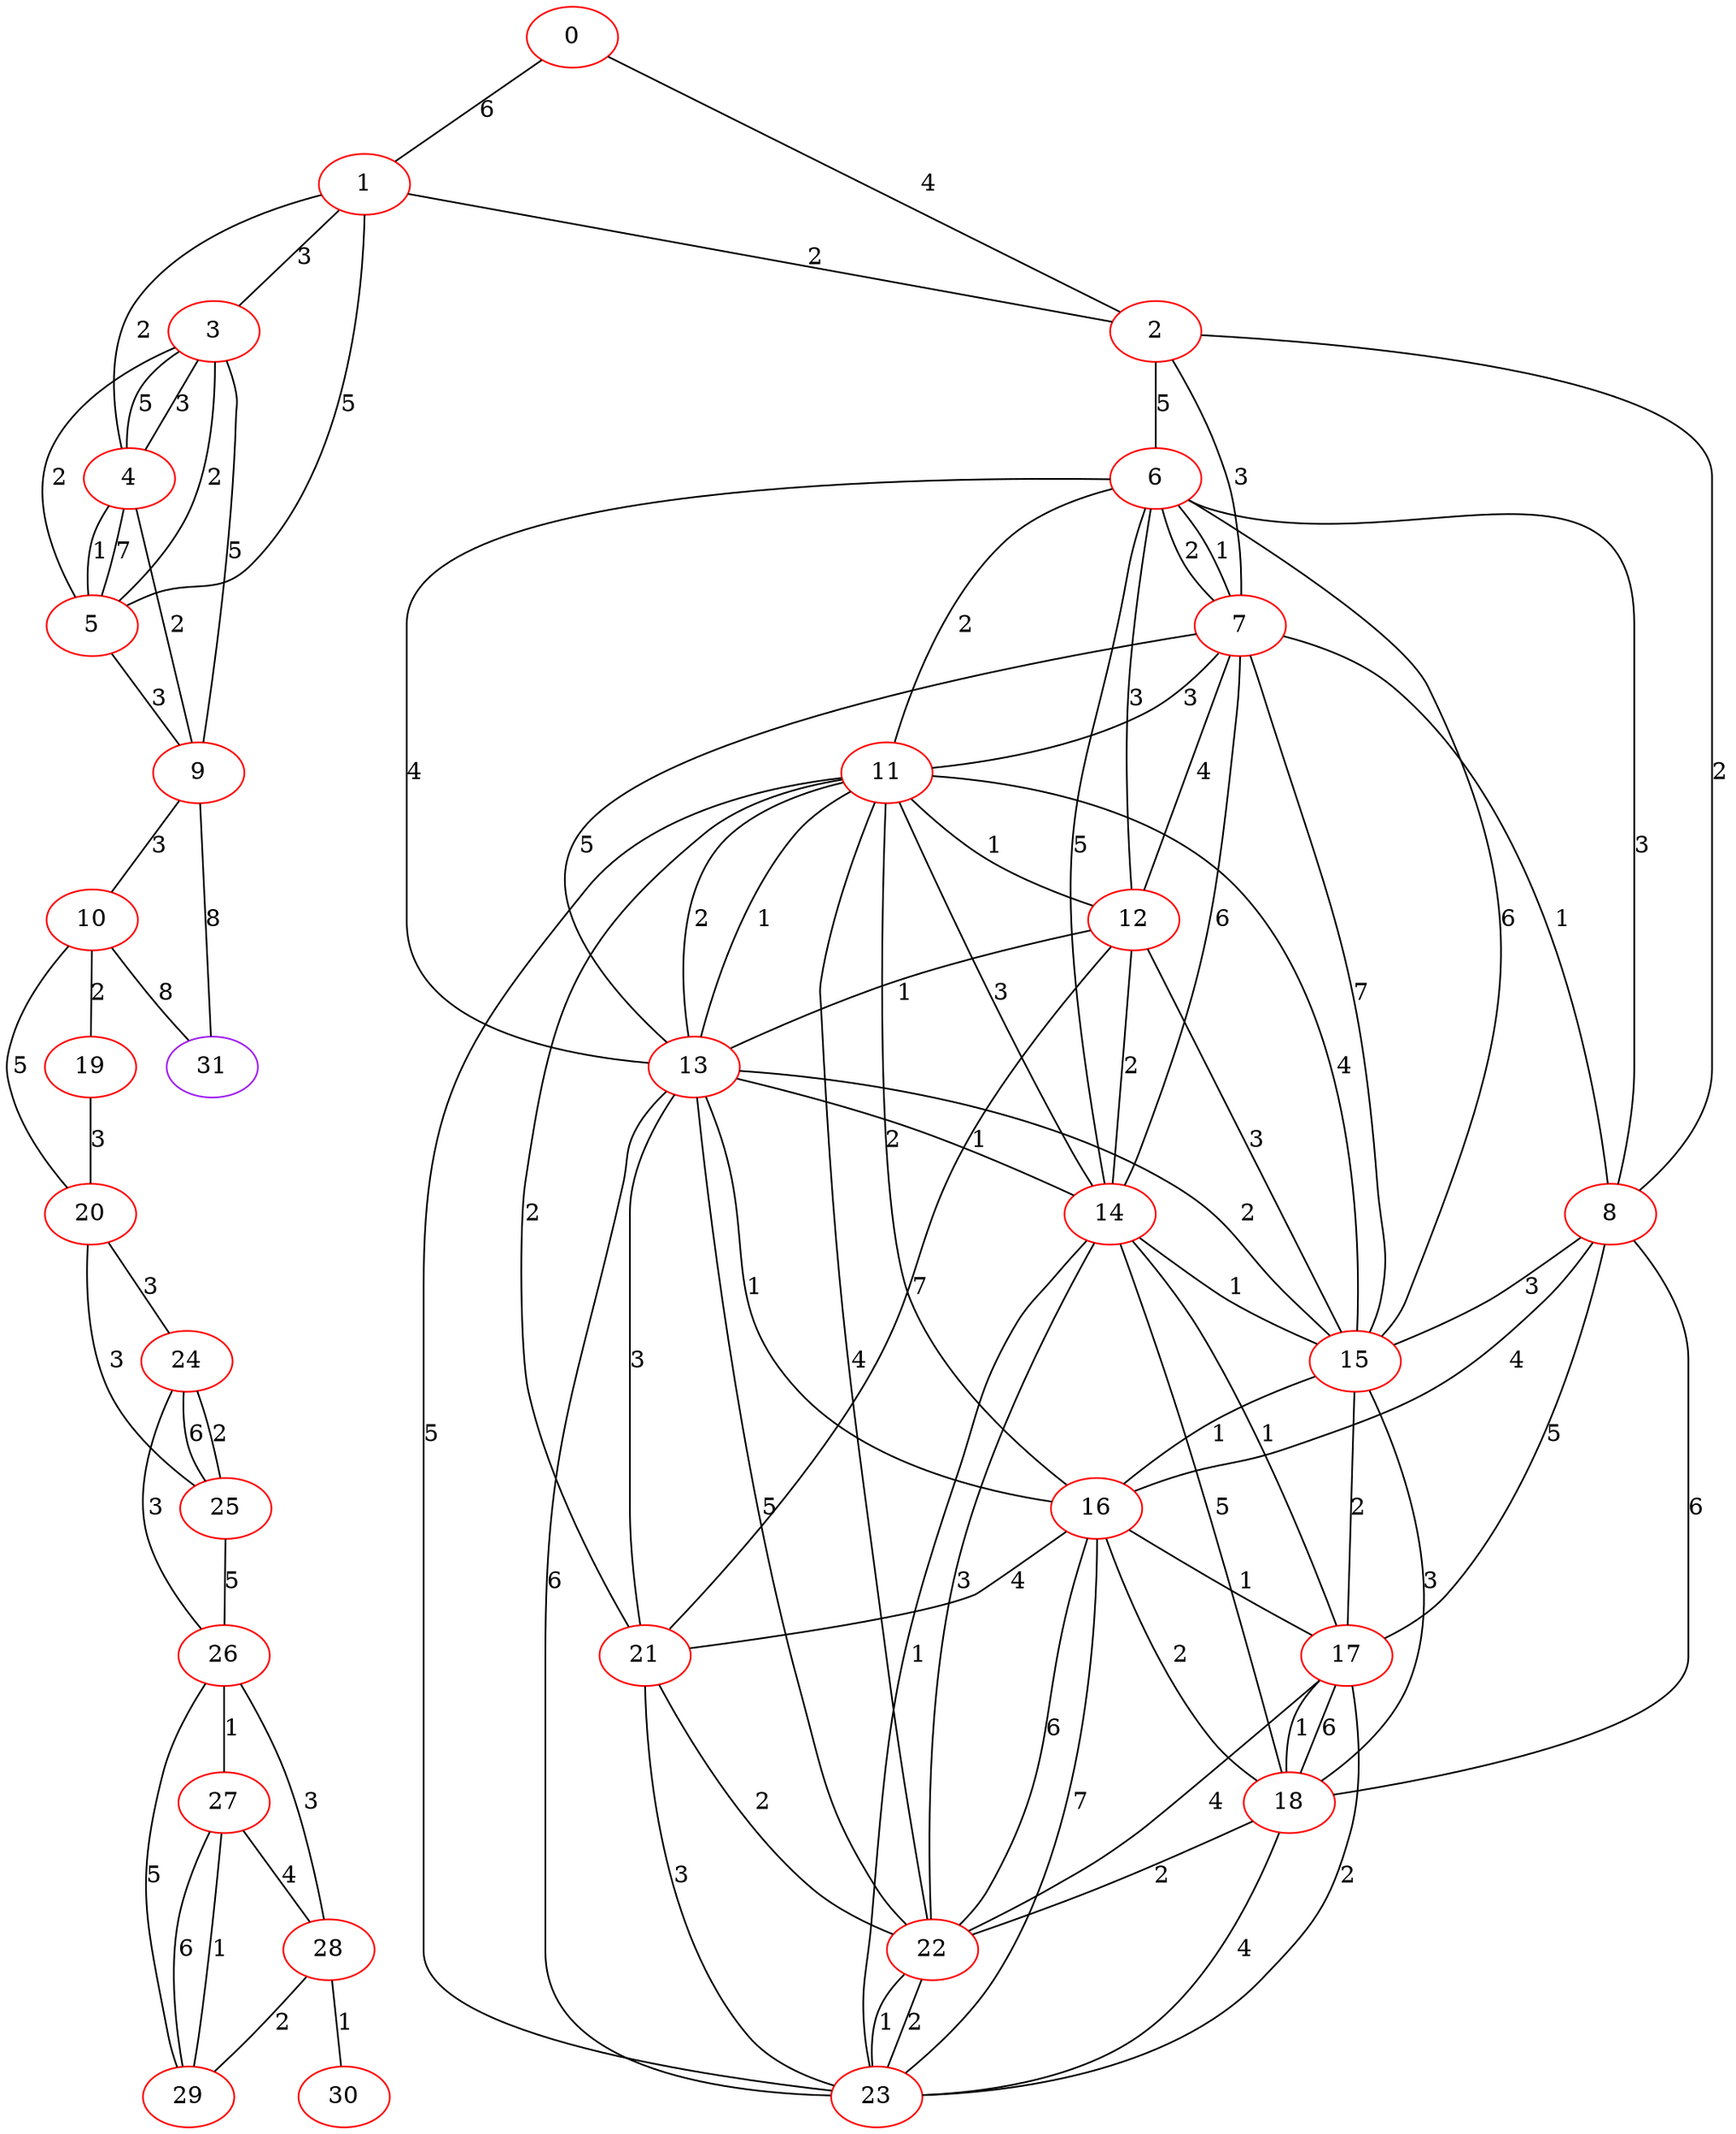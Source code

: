 graph "" {
0 [color=red, weight=1];
1 [color=red, weight=1];
2 [color=red, weight=1];
3 [color=red, weight=1];
4 [color=red, weight=1];
5 [color=red, weight=1];
6 [color=red, weight=1];
7 [color=red, weight=1];
8 [color=red, weight=1];
9 [color=red, weight=1];
10 [color=red, weight=1];
11 [color=red, weight=1];
12 [color=red, weight=1];
13 [color=red, weight=1];
14 [color=red, weight=1];
15 [color=red, weight=1];
16 [color=red, weight=1];
17 [color=red, weight=1];
18 [color=red, weight=1];
19 [color=red, weight=1];
20 [color=red, weight=1];
21 [color=red, weight=1];
22 [color=red, weight=1];
23 [color=red, weight=1];
24 [color=red, weight=1];
25 [color=red, weight=1];
26 [color=red, weight=1];
27 [color=red, weight=1];
28 [color=red, weight=1];
29 [color=red, weight=1];
30 [color=red, weight=1];
31 [color=purple, weight=4];
0 -- 1  [key=0, label=6];
0 -- 2  [key=0, label=4];
1 -- 2  [key=0, label=2];
1 -- 3  [key=0, label=3];
1 -- 4  [key=0, label=2];
1 -- 5  [key=0, label=5];
2 -- 8  [key=0, label=2];
2 -- 6  [key=0, label=5];
2 -- 7  [key=0, label=3];
3 -- 4  [key=0, label=5];
3 -- 4  [key=1, label=3];
3 -- 5  [key=0, label=2];
3 -- 5  [key=1, label=2];
3 -- 9  [key=0, label=5];
4 -- 5  [key=0, label=7];
4 -- 5  [key=1, label=1];
4 -- 9  [key=0, label=2];
5 -- 9  [key=0, label=3];
6 -- 7  [key=0, label=1];
6 -- 7  [key=1, label=2];
6 -- 8  [key=0, label=3];
6 -- 11  [key=0, label=2];
6 -- 12  [key=0, label=3];
6 -- 13  [key=0, label=4];
6 -- 14  [key=0, label=5];
6 -- 15  [key=0, label=6];
7 -- 8  [key=0, label=1];
7 -- 11  [key=0, label=3];
7 -- 12  [key=0, label=4];
7 -- 13  [key=0, label=5];
7 -- 14  [key=0, label=6];
7 -- 15  [key=0, label=7];
8 -- 15  [key=0, label=3];
8 -- 16  [key=0, label=4];
8 -- 17  [key=0, label=5];
8 -- 18  [key=0, label=6];
9 -- 10  [key=0, label=3];
9 -- 31  [key=0, label=8];
10 -- 19  [key=0, label=2];
10 -- 20  [key=0, label=5];
10 -- 31  [key=0, label=8];
11 -- 12  [key=0, label=1];
11 -- 13  [key=0, label=2];
11 -- 13  [key=1, label=1];
11 -- 14  [key=0, label=3];
11 -- 15  [key=0, label=4];
11 -- 16  [key=0, label=2];
11 -- 21  [key=0, label=2];
11 -- 22  [key=0, label=4];
11 -- 23  [key=0, label=5];
12 -- 13  [key=0, label=1];
12 -- 14  [key=0, label=2];
12 -- 15  [key=0, label=3];
12 -- 21  [key=0, label=7];
13 -- 14  [key=0, label=1];
13 -- 15  [key=0, label=2];
13 -- 16  [key=0, label=1];
13 -- 21  [key=0, label=3];
13 -- 22  [key=0, label=5];
13 -- 23  [key=0, label=6];
14 -- 15  [key=0, label=1];
14 -- 17  [key=0, label=1];
14 -- 18  [key=0, label=5];
14 -- 22  [key=0, label=3];
14 -- 23  [key=0, label=1];
15 -- 16  [key=0, label=1];
15 -- 17  [key=0, label=2];
15 -- 18  [key=0, label=3];
16 -- 17  [key=0, label=1];
16 -- 18  [key=0, label=2];
16 -- 21  [key=0, label=4];
16 -- 22  [key=0, label=6];
16 -- 23  [key=0, label=7];
17 -- 18  [key=0, label=1];
17 -- 18  [key=1, label=6];
17 -- 22  [key=0, label=4];
17 -- 23  [key=0, label=2];
18 -- 22  [key=0, label=2];
18 -- 23  [key=0, label=4];
19 -- 20  [key=0, label=3];
20 -- 24  [key=0, label=3];
20 -- 25  [key=0, label=3];
21 -- 22  [key=0, label=2];
21 -- 23  [key=0, label=3];
22 -- 23  [key=0, label=1];
22 -- 23  [key=1, label=2];
24 -- 25  [key=0, label=2];
24 -- 25  [key=1, label=6];
24 -- 26  [key=0, label=3];
25 -- 26  [key=0, label=5];
26 -- 27  [key=0, label=1];
26 -- 28  [key=0, label=3];
26 -- 29  [key=0, label=5];
27 -- 28  [key=0, label=4];
27 -- 29  [key=0, label=6];
27 -- 29  [key=1, label=1];
28 -- 29  [key=0, label=2];
28 -- 30  [key=0, label=1];
}
